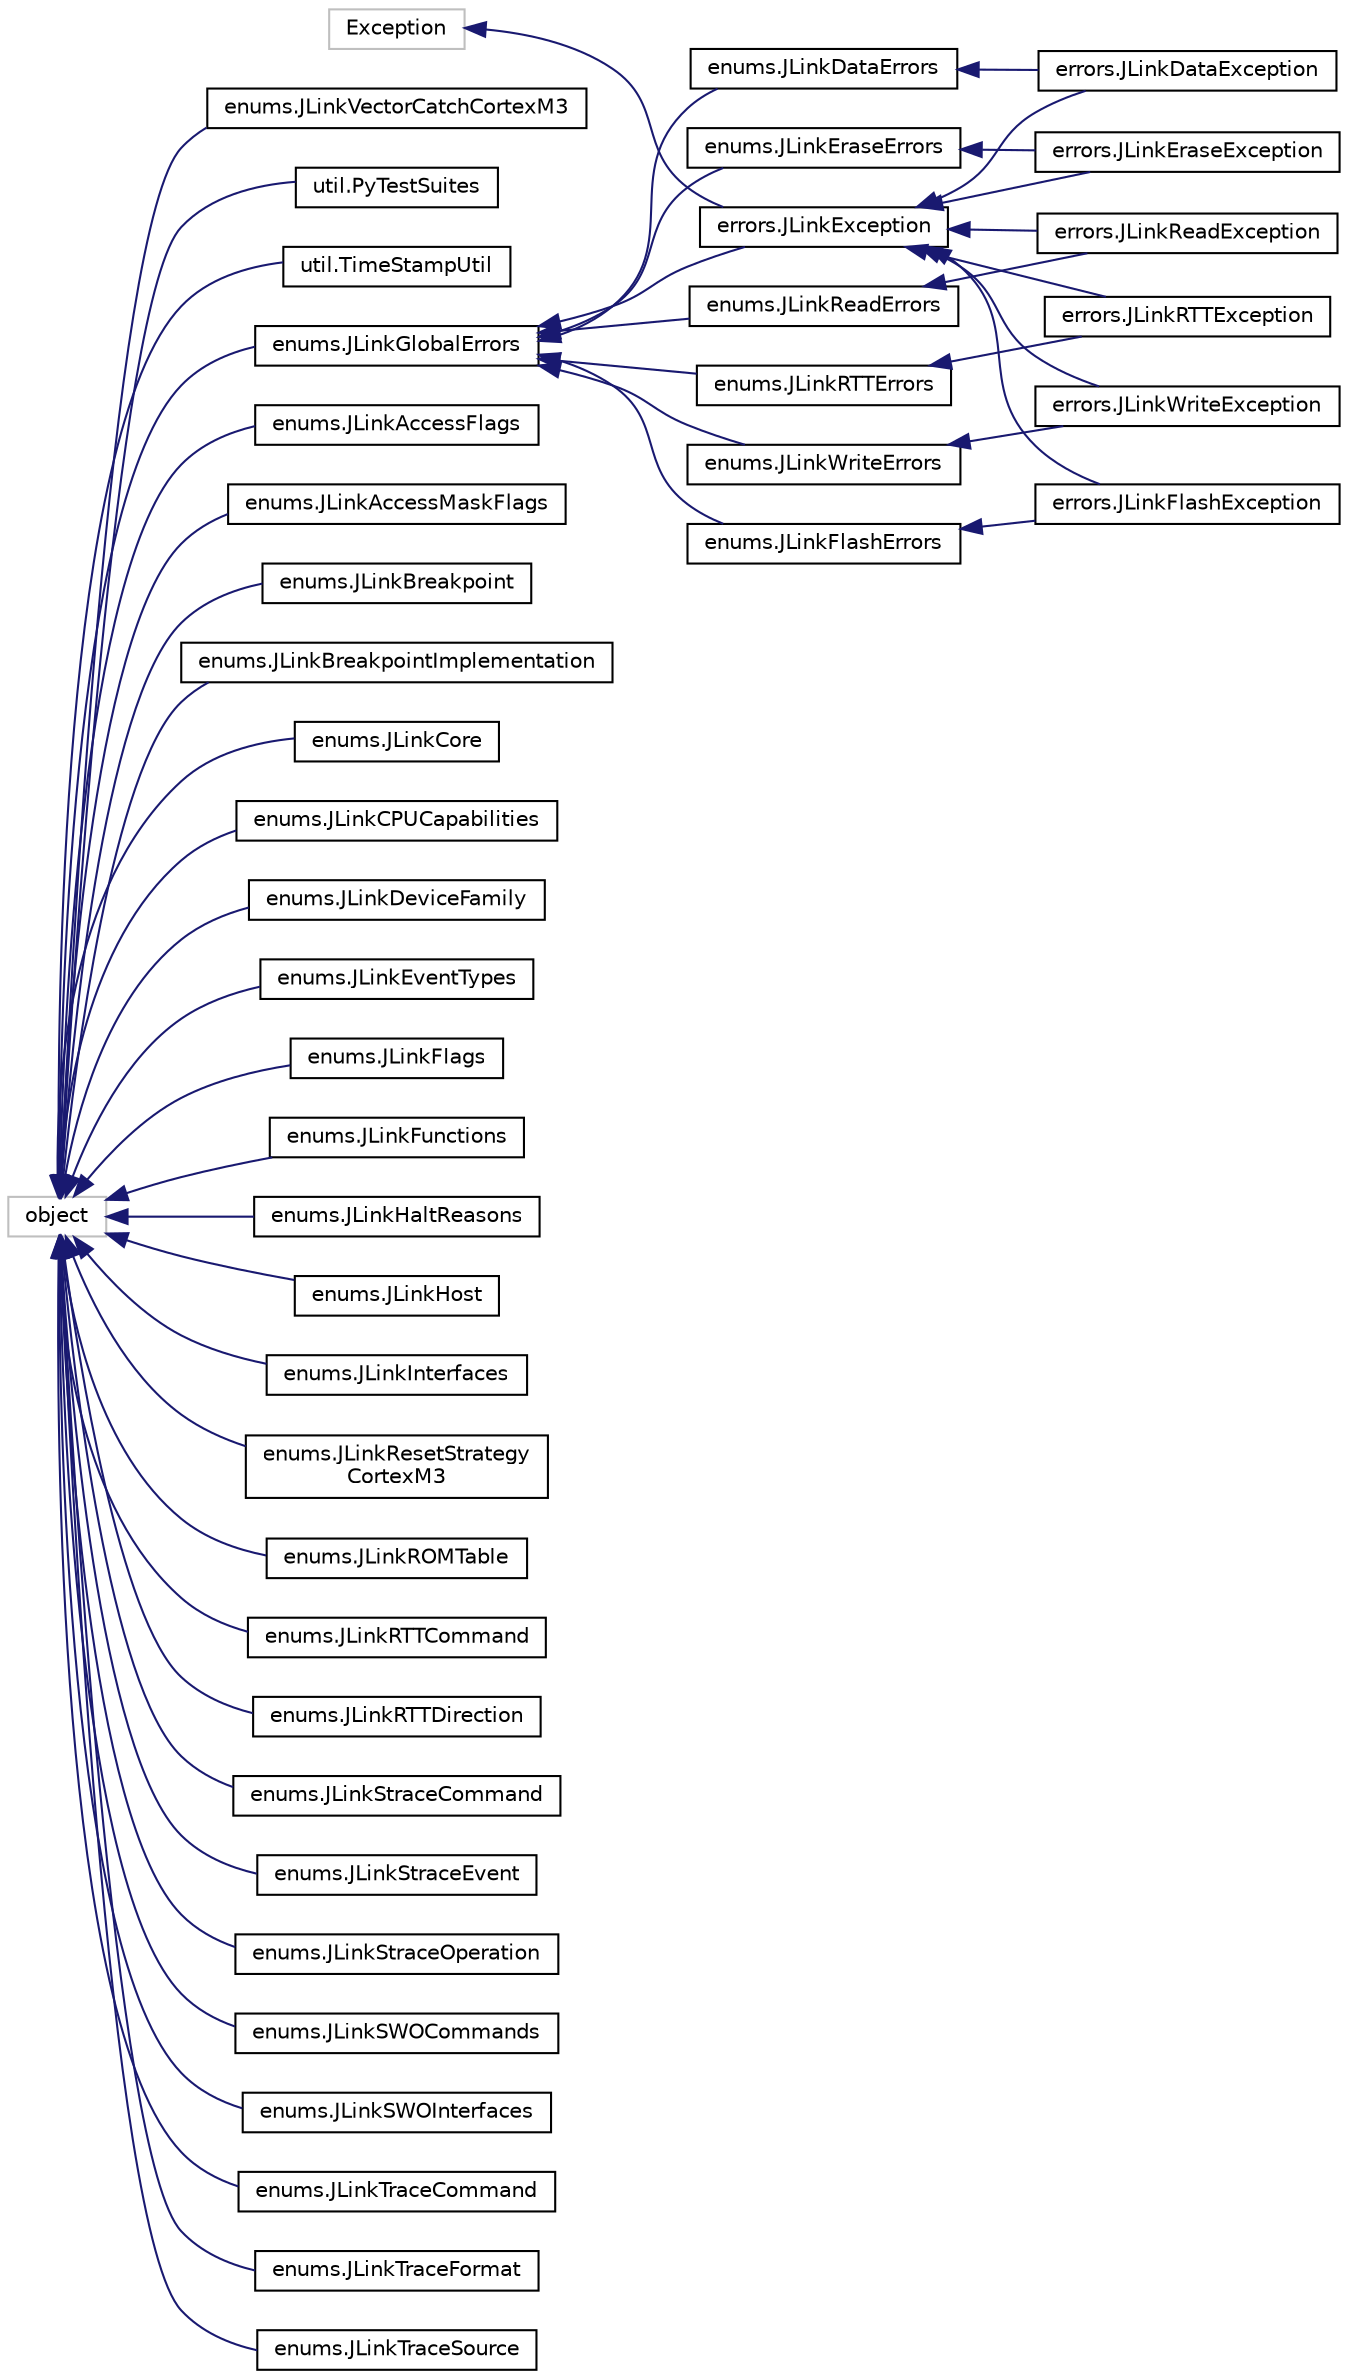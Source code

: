 digraph "Graphical Class Hierarchy"
{
 // LATEX_PDF_SIZE
  edge [fontname="Helvetica",fontsize="10",labelfontname="Helvetica",labelfontsize="10"];
  node [fontname="Helvetica",fontsize="10",shape=record];
  rankdir="LR";
  Node67 [label="Exception",height=0.2,width=0.4,color="grey75", fillcolor="white", style="filled",tooltip=" "];
  Node67 -> Node42 [dir="back",color="midnightblue",fontsize="10",style="solid",fontname="Helvetica"];
  Node42 [label="errors.JLinkException",height=0.2,width=0.4,color="black", fillcolor="white", style="filled",URL="$classerrors_1_1JLinkException.html",tooltip=" "];
  Node42 -> Node31 [dir="back",color="midnightblue",fontsize="10",style="solid",fontname="Helvetica"];
  Node31 [label="errors.JLinkDataException",height=0.2,width=0.4,color="black", fillcolor="white", style="filled",URL="$classerrors_1_1JLinkDataException.html",tooltip=" "];
  Node42 -> Node33 [dir="back",color="midnightblue",fontsize="10",style="solid",fontname="Helvetica"];
  Node33 [label="errors.JLinkEraseException",height=0.2,width=0.4,color="black", fillcolor="white", style="filled",URL="$classerrors_1_1JLinkEraseException.html",tooltip=" "];
  Node42 -> Node35 [dir="back",color="midnightblue",fontsize="10",style="solid",fontname="Helvetica"];
  Node35 [label="errors.JLinkFlashException",height=0.2,width=0.4,color="black", fillcolor="white", style="filled",URL="$classerrors_1_1JLinkFlashException.html",tooltip=" "];
  Node42 -> Node37 [dir="back",color="midnightblue",fontsize="10",style="solid",fontname="Helvetica"];
  Node37 [label="errors.JLinkReadException",height=0.2,width=0.4,color="black", fillcolor="white", style="filled",URL="$classerrors_1_1JLinkReadException.html",tooltip=" "];
  Node42 -> Node39 [dir="back",color="midnightblue",fontsize="10",style="solid",fontname="Helvetica"];
  Node39 [label="errors.JLinkRTTException",height=0.2,width=0.4,color="black", fillcolor="white", style="filled",URL="$classerrors_1_1JLinkRTTException.html",tooltip=" "];
  Node42 -> Node41 [dir="back",color="midnightblue",fontsize="10",style="solid",fontname="Helvetica"];
  Node41 [label="errors.JLinkWriteException",height=0.2,width=0.4,color="black", fillcolor="white", style="filled",URL="$classerrors_1_1JLinkWriteException.html",tooltip=" "];
  Node18 [label="object",height=0.2,width=0.4,color="grey75", fillcolor="white", style="filled",tooltip=" "];
  Node18 -> Node0 [dir="back",color="midnightblue",fontsize="10",style="solid",fontname="Helvetica"];
  Node0 [label="enums.JLinkAccessFlags",height=0.2,width=0.4,color="black", fillcolor="white", style="filled",URL="$classenums_1_1JLinkAccessFlags.html",tooltip=" "];
  Node18 -> Node20 [dir="back",color="midnightblue",fontsize="10",style="solid",fontname="Helvetica"];
  Node20 [label="enums.JLinkAccessMaskFlags",height=0.2,width=0.4,color="black", fillcolor="white", style="filled",URL="$classenums_1_1JLinkAccessMaskFlags.html",tooltip=" "];
  Node18 -> Node21 [dir="back",color="midnightblue",fontsize="10",style="solid",fontname="Helvetica"];
  Node21 [label="enums.JLinkBreakpoint",height=0.2,width=0.4,color="black", fillcolor="white", style="filled",URL="$classenums_1_1JLinkBreakpoint.html",tooltip=" "];
  Node18 -> Node22 [dir="back",color="midnightblue",fontsize="10",style="solid",fontname="Helvetica"];
  Node22 [label="enums.JLinkBreakpointImplementation",height=0.2,width=0.4,color="black", fillcolor="white", style="filled",URL="$classenums_1_1JLinkBreakpointImplementation.html",tooltip=" "];
  Node18 -> Node23 [dir="back",color="midnightblue",fontsize="10",style="solid",fontname="Helvetica"];
  Node23 [label="enums.JLinkCore",height=0.2,width=0.4,color="black", fillcolor="white", style="filled",URL="$classenums_1_1JLinkCore.html",tooltip=" "];
  Node18 -> Node24 [dir="back",color="midnightblue",fontsize="10",style="solid",fontname="Helvetica"];
  Node24 [label="enums.JLinkCPUCapabilities",height=0.2,width=0.4,color="black", fillcolor="white", style="filled",URL="$classenums_1_1JLinkCPUCapabilities.html",tooltip=" "];
  Node18 -> Node25 [dir="back",color="midnightblue",fontsize="10",style="solid",fontname="Helvetica"];
  Node25 [label="enums.JLinkDeviceFamily",height=0.2,width=0.4,color="black", fillcolor="white", style="filled",URL="$classenums_1_1JLinkDeviceFamily.html",tooltip=" "];
  Node18 -> Node26 [dir="back",color="midnightblue",fontsize="10",style="solid",fontname="Helvetica"];
  Node26 [label="enums.JLinkEventTypes",height=0.2,width=0.4,color="black", fillcolor="white", style="filled",URL="$classenums_1_1JLinkEventTypes.html",tooltip=" "];
  Node18 -> Node27 [dir="back",color="midnightblue",fontsize="10",style="solid",fontname="Helvetica"];
  Node27 [label="enums.JLinkFlags",height=0.2,width=0.4,color="black", fillcolor="white", style="filled",URL="$classenums_1_1JLinkFlags.html",tooltip=" "];
  Node18 -> Node28 [dir="back",color="midnightblue",fontsize="10",style="solid",fontname="Helvetica"];
  Node28 [label="enums.JLinkFunctions",height=0.2,width=0.4,color="black", fillcolor="white", style="filled",URL="$classenums_1_1JLinkFunctions.html",tooltip=" "];
  Node18 -> Node29 [dir="back",color="midnightblue",fontsize="10",style="solid",fontname="Helvetica"];
  Node29 [label="enums.JLinkGlobalErrors",height=0.2,width=0.4,color="black", fillcolor="white", style="filled",URL="$classenums_1_1JLinkGlobalErrors.html",tooltip=" "];
  Node29 -> Node30 [dir="back",color="midnightblue",fontsize="10",style="solid",fontname="Helvetica"];
  Node30 [label="enums.JLinkDataErrors",height=0.2,width=0.4,color="black", fillcolor="white", style="filled",URL="$classenums_1_1JLinkDataErrors.html",tooltip=" "];
  Node30 -> Node31 [dir="back",color="midnightblue",fontsize="10",style="solid",fontname="Helvetica"];
  Node29 -> Node32 [dir="back",color="midnightblue",fontsize="10",style="solid",fontname="Helvetica"];
  Node32 [label="enums.JLinkEraseErrors",height=0.2,width=0.4,color="black", fillcolor="white", style="filled",URL="$classenums_1_1JLinkEraseErrors.html",tooltip=" "];
  Node32 -> Node33 [dir="back",color="midnightblue",fontsize="10",style="solid",fontname="Helvetica"];
  Node29 -> Node34 [dir="back",color="midnightblue",fontsize="10",style="solid",fontname="Helvetica"];
  Node34 [label="enums.JLinkFlashErrors",height=0.2,width=0.4,color="black", fillcolor="white", style="filled",URL="$classenums_1_1JLinkFlashErrors.html",tooltip=" "];
  Node34 -> Node35 [dir="back",color="midnightblue",fontsize="10",style="solid",fontname="Helvetica"];
  Node29 -> Node36 [dir="back",color="midnightblue",fontsize="10",style="solid",fontname="Helvetica"];
  Node36 [label="enums.JLinkReadErrors",height=0.2,width=0.4,color="black", fillcolor="white", style="filled",URL="$classenums_1_1JLinkReadErrors.html",tooltip=" "];
  Node36 -> Node37 [dir="back",color="midnightblue",fontsize="10",style="solid",fontname="Helvetica"];
  Node29 -> Node38 [dir="back",color="midnightblue",fontsize="10",style="solid",fontname="Helvetica"];
  Node38 [label="enums.JLinkRTTErrors",height=0.2,width=0.4,color="black", fillcolor="white", style="filled",URL="$classenums_1_1JLinkRTTErrors.html",tooltip=" "];
  Node38 -> Node39 [dir="back",color="midnightblue",fontsize="10",style="solid",fontname="Helvetica"];
  Node29 -> Node40 [dir="back",color="midnightblue",fontsize="10",style="solid",fontname="Helvetica"];
  Node40 [label="enums.JLinkWriteErrors",height=0.2,width=0.4,color="black", fillcolor="white", style="filled",URL="$classenums_1_1JLinkWriteErrors.html",tooltip=" "];
  Node40 -> Node41 [dir="back",color="midnightblue",fontsize="10",style="solid",fontname="Helvetica"];
  Node29 -> Node42 [dir="back",color="midnightblue",fontsize="10",style="solid",fontname="Helvetica"];
  Node18 -> Node43 [dir="back",color="midnightblue",fontsize="10",style="solid",fontname="Helvetica"];
  Node43 [label="enums.JLinkHaltReasons",height=0.2,width=0.4,color="black", fillcolor="white", style="filled",URL="$classenums_1_1JLinkHaltReasons.html",tooltip=" "];
  Node18 -> Node44 [dir="back",color="midnightblue",fontsize="10",style="solid",fontname="Helvetica"];
  Node44 [label="enums.JLinkHost",height=0.2,width=0.4,color="black", fillcolor="white", style="filled",URL="$classenums_1_1JLinkHost.html",tooltip=" "];
  Node18 -> Node45 [dir="back",color="midnightblue",fontsize="10",style="solid",fontname="Helvetica"];
  Node45 [label="enums.JLinkInterfaces",height=0.2,width=0.4,color="black", fillcolor="white", style="filled",URL="$classenums_1_1JLinkInterfaces.html",tooltip=" "];
  Node18 -> Node46 [dir="back",color="midnightblue",fontsize="10",style="solid",fontname="Helvetica"];
  Node46 [label="enums.JLinkResetStrategy\lCortexM3",height=0.2,width=0.4,color="black", fillcolor="white", style="filled",URL="$classenums_1_1JLinkResetStrategyCortexM3.html",tooltip=" "];
  Node18 -> Node47 [dir="back",color="midnightblue",fontsize="10",style="solid",fontname="Helvetica"];
  Node47 [label="enums.JLinkROMTable",height=0.2,width=0.4,color="black", fillcolor="white", style="filled",URL="$classenums_1_1JLinkROMTable.html",tooltip=" "];
  Node18 -> Node48 [dir="back",color="midnightblue",fontsize="10",style="solid",fontname="Helvetica"];
  Node48 [label="enums.JLinkRTTCommand",height=0.2,width=0.4,color="black", fillcolor="white", style="filled",URL="$classenums_1_1JLinkRTTCommand.html",tooltip=" "];
  Node18 -> Node49 [dir="back",color="midnightblue",fontsize="10",style="solid",fontname="Helvetica"];
  Node49 [label="enums.JLinkRTTDirection",height=0.2,width=0.4,color="black", fillcolor="white", style="filled",URL="$classenums_1_1JLinkRTTDirection.html",tooltip=" "];
  Node18 -> Node50 [dir="back",color="midnightblue",fontsize="10",style="solid",fontname="Helvetica"];
  Node50 [label="enums.JLinkStraceCommand",height=0.2,width=0.4,color="black", fillcolor="white", style="filled",URL="$classenums_1_1JLinkStraceCommand.html",tooltip=" "];
  Node18 -> Node51 [dir="back",color="midnightblue",fontsize="10",style="solid",fontname="Helvetica"];
  Node51 [label="enums.JLinkStraceEvent",height=0.2,width=0.4,color="black", fillcolor="white", style="filled",URL="$classenums_1_1JLinkStraceEvent.html",tooltip=" "];
  Node18 -> Node52 [dir="back",color="midnightblue",fontsize="10",style="solid",fontname="Helvetica"];
  Node52 [label="enums.JLinkStraceOperation",height=0.2,width=0.4,color="black", fillcolor="white", style="filled",URL="$classenums_1_1JLinkStraceOperation.html",tooltip=" "];
  Node18 -> Node53 [dir="back",color="midnightblue",fontsize="10",style="solid",fontname="Helvetica"];
  Node53 [label="enums.JLinkSWOCommands",height=0.2,width=0.4,color="black", fillcolor="white", style="filled",URL="$classenums_1_1JLinkSWOCommands.html",tooltip=" "];
  Node18 -> Node54 [dir="back",color="midnightblue",fontsize="10",style="solid",fontname="Helvetica"];
  Node54 [label="enums.JLinkSWOInterfaces",height=0.2,width=0.4,color="black", fillcolor="white", style="filled",URL="$classenums_1_1JLinkSWOInterfaces.html",tooltip=" "];
  Node18 -> Node55 [dir="back",color="midnightblue",fontsize="10",style="solid",fontname="Helvetica"];
  Node55 [label="enums.JLinkTraceCommand",height=0.2,width=0.4,color="black", fillcolor="white", style="filled",URL="$classenums_1_1JLinkTraceCommand.html",tooltip=" "];
  Node18 -> Node56 [dir="back",color="midnightblue",fontsize="10",style="solid",fontname="Helvetica"];
  Node56 [label="enums.JLinkTraceFormat",height=0.2,width=0.4,color="black", fillcolor="white", style="filled",URL="$classenums_1_1JLinkTraceFormat.html",tooltip=" "];
  Node18 -> Node57 [dir="back",color="midnightblue",fontsize="10",style="solid",fontname="Helvetica"];
  Node57 [label="enums.JLinkTraceSource",height=0.2,width=0.4,color="black", fillcolor="white", style="filled",URL="$classenums_1_1JLinkTraceSource.html",tooltip=" "];
  Node18 -> Node58 [dir="back",color="midnightblue",fontsize="10",style="solid",fontname="Helvetica"];
  Node58 [label="enums.JLinkVectorCatchCortexM3",height=0.2,width=0.4,color="black", fillcolor="white", style="filled",URL="$classenums_1_1JLinkVectorCatchCortexM3.html",tooltip=" "];
  Node18 -> Node59 [dir="back",color="midnightblue",fontsize="10",style="solid",fontname="Helvetica"];
  Node59 [label="util.PyTestSuites",height=0.2,width=0.4,color="black", fillcolor="white", style="filled",URL="$classutil_1_1PyTestSuites.html",tooltip=" "];
  Node18 -> Node60 [dir="back",color="midnightblue",fontsize="10",style="solid",fontname="Helvetica"];
  Node60 [label="util.TimeStampUtil",height=0.2,width=0.4,color="black", fillcolor="white", style="filled",URL="$classutil_1_1TimeStampUtil.html",tooltip=" "];
}

